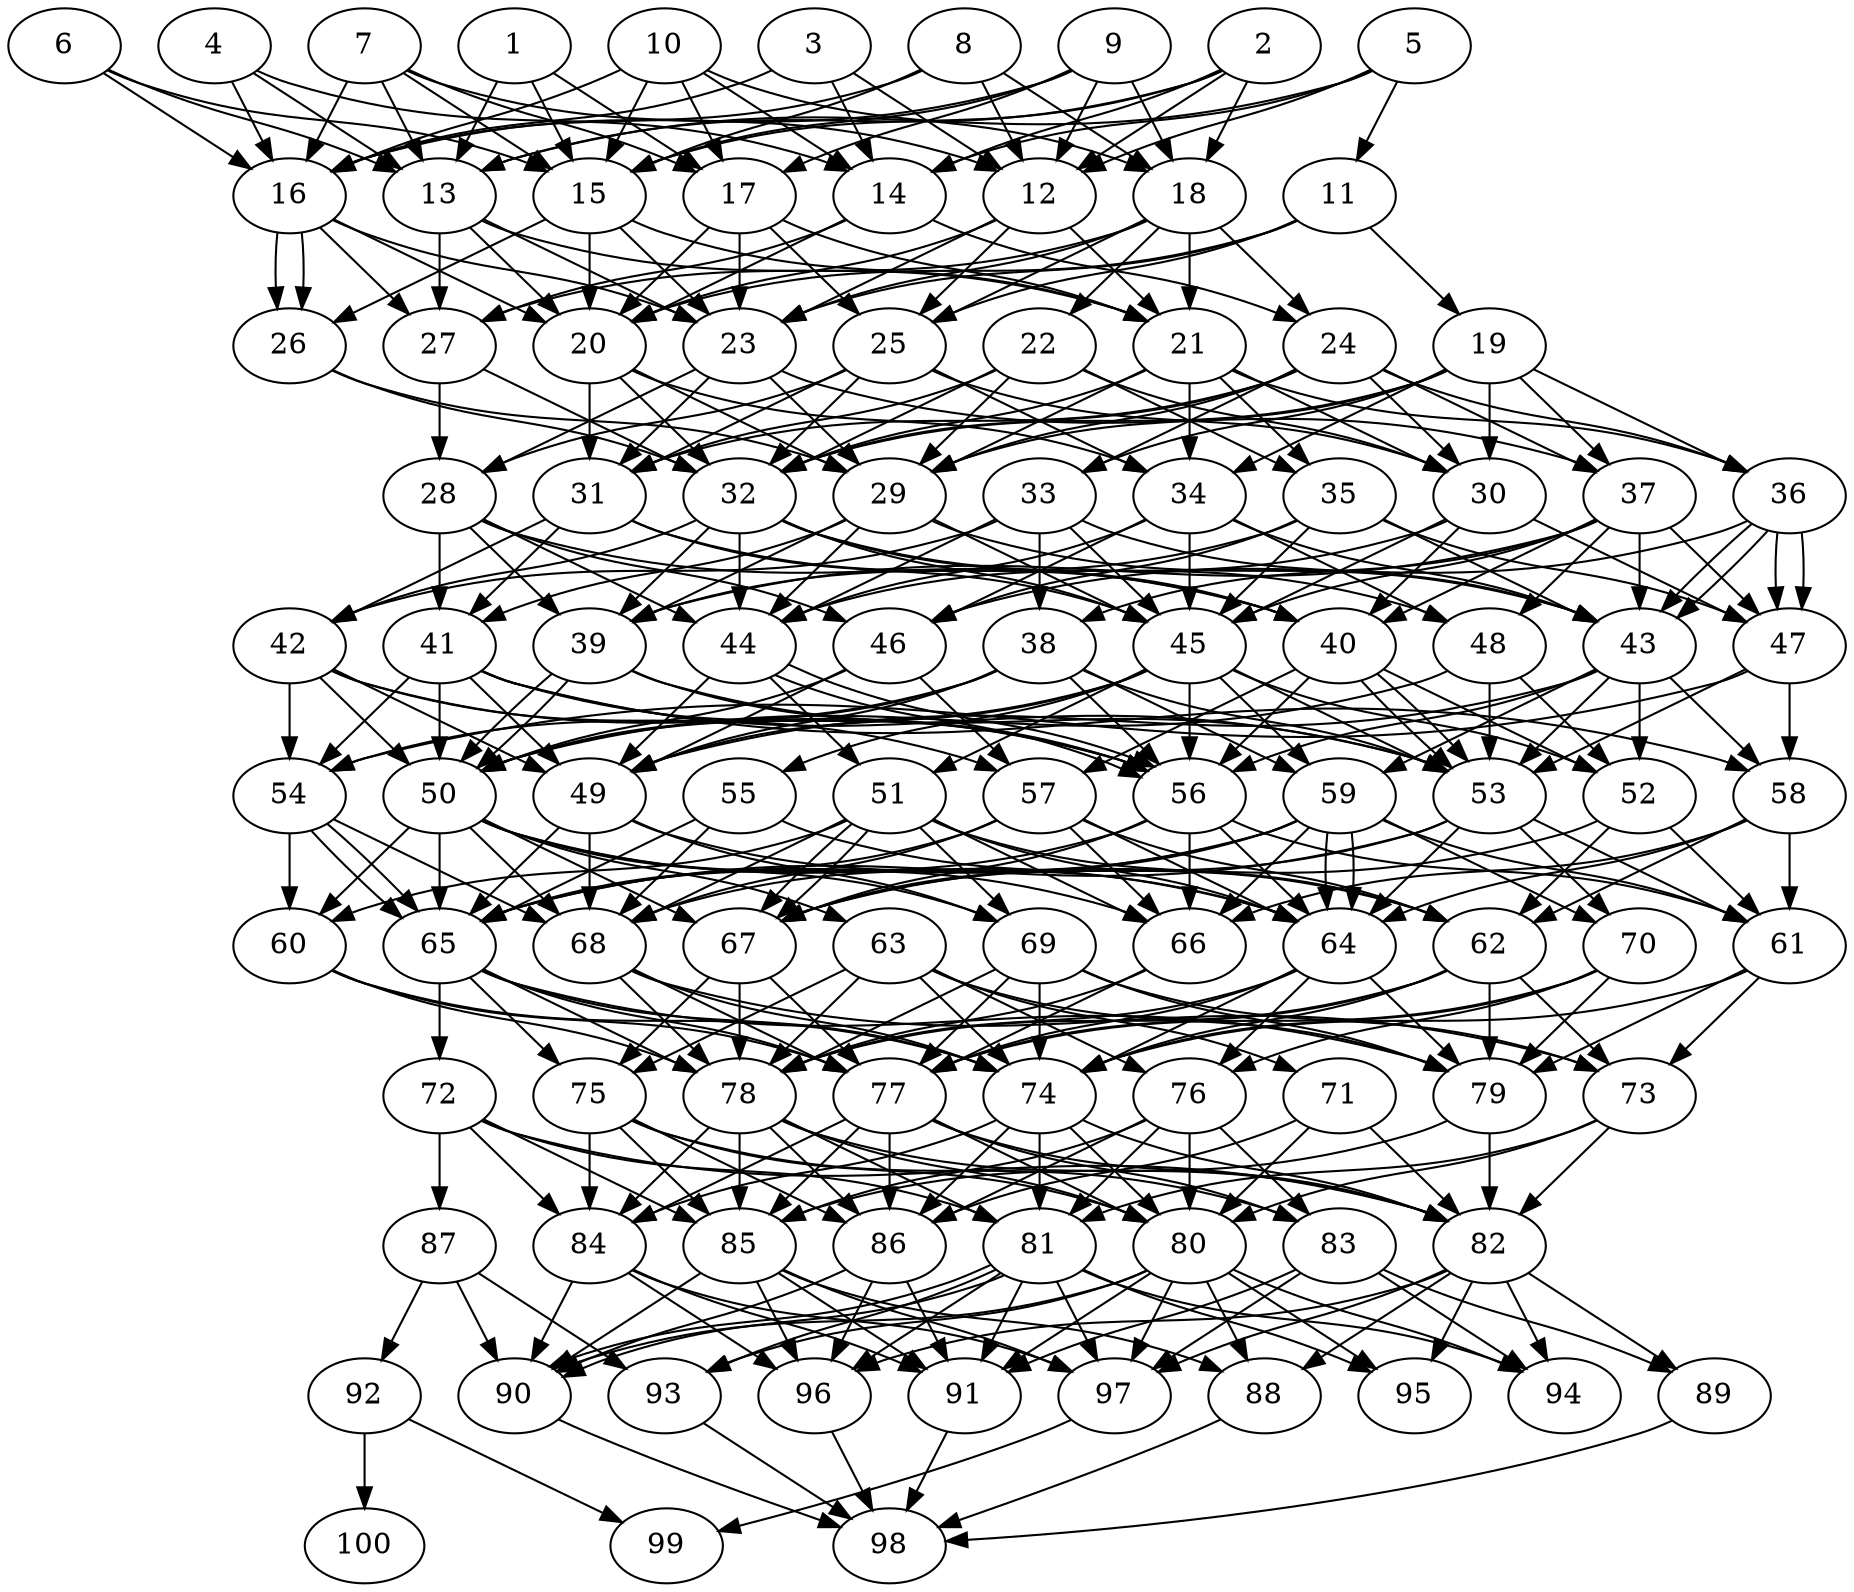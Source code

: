 // DAG automatically generated by daggen at Tue Jul 18 11:30:58 2017
// ./daggen --dot -n 100 --fat 0.5 --regular 0.8 --density 0.8 --jump 1 
digraph G {
  1 [size="41720555697", alpha="0.00"]
  1 -> 13 [size ="838860800"]
  1 -> 15 [size ="838860800"]
  1 -> 17 [size ="838860800"]
  2 [size="887405601004", alpha="0.00"]
  2 -> 12 [size ="536870912"]
  2 -> 13 [size ="536870912"]
  2 -> 14 [size ="536870912"]
  2 -> 15 [size ="536870912"]
  2 -> 18 [size ="536870912"]
  3 [size="55351728286", alpha="0.13"]
  3 -> 12 [size ="209715200"]
  3 -> 14 [size ="209715200"]
  3 -> 16 [size ="209715200"]
  4 [size="682438011632", alpha="0.19"]
  4 -> 13 [size ="536870912"]
  4 -> 14 [size ="536870912"]
  4 -> 16 [size ="536870912"]
  5 [size="7812416003", alpha="0.03"]
  5 -> 11 [size ="838860800"]
  5 -> 12 [size ="838860800"]
  5 -> 13 [size ="838860800"]
  5 -> 14 [size ="838860800"]
  6 [size="387884875304", alpha="0.07"]
  6 -> 13 [size ="411041792"]
  6 -> 15 [size ="411041792"]
  6 -> 16 [size ="411041792"]
  7 [size="134217728000", alpha="0.18"]
  7 -> 12 [size ="209715200"]
  7 -> 13 [size ="209715200"]
  7 -> 15 [size ="209715200"]
  7 -> 16 [size ="209715200"]
  7 -> 17 [size ="209715200"]
  8 [size="68719476736", alpha="0.05"]
  8 -> 12 [size ="134217728"]
  8 -> 15 [size ="134217728"]
  8 -> 16 [size ="134217728"]
  8 -> 18 [size ="134217728"]
  9 [size="231928233984", alpha="0.05"]
  9 -> 12 [size ="301989888"]
  9 -> 15 [size ="301989888"]
  9 -> 16 [size ="301989888"]
  9 -> 17 [size ="301989888"]
  9 -> 18 [size ="301989888"]
  10 [size="782757789696", alpha="0.05"]
  10 -> 14 [size ="679477248"]
  10 -> 15 [size ="679477248"]
  10 -> 16 [size ="679477248"]
  10 -> 17 [size ="679477248"]
  10 -> 18 [size ="679477248"]
  11 [size="29527902904", alpha="0.11"]
  11 -> 19 [size ="679477248"]
  11 -> 20 [size ="679477248"]
  11 -> 23 [size ="679477248"]
  11 -> 25 [size ="679477248"]
  12 [size="134217728000", alpha="0.06"]
  12 -> 20 [size ="209715200"]
  12 -> 21 [size ="209715200"]
  12 -> 23 [size ="209715200"]
  12 -> 25 [size ="209715200"]
  13 [size="8589934592", alpha="0.14"]
  13 -> 20 [size ="33554432"]
  13 -> 21 [size ="33554432"]
  13 -> 23 [size ="33554432"]
  13 -> 27 [size ="33554432"]
  14 [size="68719476736", alpha="0.14"]
  14 -> 20 [size ="134217728"]
  14 -> 24 [size ="134217728"]
  14 -> 27 [size ="134217728"]
  15 [size="1073741824000", alpha="0.04"]
  15 -> 20 [size ="838860800"]
  15 -> 21 [size ="838860800"]
  15 -> 23 [size ="838860800"]
  15 -> 26 [size ="838860800"]
  16 [size="2082871645", alpha="0.13"]
  16 -> 20 [size ="33554432"]
  16 -> 23 [size ="33554432"]
  16 -> 26 [size ="33554432"]
  16 -> 26 [size ="33554432"]
  16 -> 27 [size ="33554432"]
  17 [size="837669712924", alpha="0.13"]
  17 -> 20 [size ="679477248"]
  17 -> 21 [size ="679477248"]
  17 -> 23 [size ="679477248"]
  17 -> 25 [size ="679477248"]
  18 [size="231928233984", alpha="0.07"]
  18 -> 21 [size ="301989888"]
  18 -> 22 [size ="301989888"]
  18 -> 23 [size ="301989888"]
  18 -> 24 [size ="301989888"]
  18 -> 25 [size ="301989888"]
  18 -> 27 [size ="301989888"]
  19 [size="549755813888", alpha="0.02"]
  19 -> 29 [size ="536870912"]
  19 -> 30 [size ="536870912"]
  19 -> 32 [size ="536870912"]
  19 -> 33 [size ="536870912"]
  19 -> 34 [size ="536870912"]
  19 -> 36 [size ="536870912"]
  19 -> 37 [size ="536870912"]
  20 [size="19830547990", alpha="0.19"]
  20 -> 29 [size ="679477248"]
  20 -> 31 [size ="679477248"]
  20 -> 32 [size ="679477248"]
  20 -> 34 [size ="679477248"]
  21 [size="28991029248", alpha="0.09"]
  21 -> 29 [size ="75497472"]
  21 -> 30 [size ="75497472"]
  21 -> 32 [size ="75497472"]
  21 -> 34 [size ="75497472"]
  21 -> 35 [size ="75497472"]
  21 -> 36 [size ="75497472"]
  22 [size="368293445632", alpha="0.12"]
  22 -> 29 [size ="411041792"]
  22 -> 30 [size ="411041792"]
  22 -> 31 [size ="411041792"]
  22 -> 32 [size ="411041792"]
  22 -> 35 [size ="411041792"]
  23 [size="40953416138", alpha="0.01"]
  23 -> 28 [size ="838860800"]
  23 -> 29 [size ="838860800"]
  23 -> 31 [size ="838860800"]
  23 -> 37 [size ="838860800"]
  24 [size="549755813888", alpha="0.10"]
  24 -> 29 [size ="536870912"]
  24 -> 30 [size ="536870912"]
  24 -> 31 [size ="536870912"]
  24 -> 32 [size ="536870912"]
  24 -> 33 [size ="536870912"]
  24 -> 36 [size ="536870912"]
  24 -> 37 [size ="536870912"]
  25 [size="32949977753", alpha="0.09"]
  25 -> 28 [size ="838860800"]
  25 -> 30 [size ="838860800"]
  25 -> 31 [size ="838860800"]
  25 -> 32 [size ="838860800"]
  25 -> 34 [size ="838860800"]
  26 [size="5098379743", alpha="0.08"]
  26 -> 29 [size ="411041792"]
  26 -> 32 [size ="411041792"]
  27 [size="38894067041", alpha="0.16"]
  27 -> 28 [size ="838860800"]
  27 -> 32 [size ="838860800"]
  28 [size="1861803738", alpha="0.04"]
  28 -> 39 [size ="33554432"]
  28 -> 40 [size ="33554432"]
  28 -> 41 [size ="33554432"]
  28 -> 44 [size ="33554432"]
  28 -> 46 [size ="33554432"]
  29 [size="327144463322", alpha="0.05"]
  29 -> 39 [size ="411041792"]
  29 -> 41 [size ="411041792"]
  29 -> 43 [size ="411041792"]
  29 -> 44 [size ="411041792"]
  29 -> 45 [size ="411041792"]
  30 [size="88642913420", alpha="0.03"]
  30 -> 40 [size ="75497472"]
  30 -> 44 [size ="75497472"]
  30 -> 45 [size ="75497472"]
  30 -> 47 [size ="75497472"]
  31 [size="324001812909", alpha="0.04"]
  31 -> 40 [size ="301989888"]
  31 -> 41 [size ="301989888"]
  31 -> 42 [size ="301989888"]
  31 -> 45 [size ="301989888"]
  32 [size="39768353859", alpha="0.16"]
  32 -> 39 [size ="679477248"]
  32 -> 40 [size ="679477248"]
  32 -> 42 [size ="679477248"]
  32 -> 44 [size ="679477248"]
  32 -> 45 [size ="679477248"]
  32 -> 48 [size ="679477248"]
  33 [size="16877713146", alpha="0.02"]
  33 -> 38 [size ="301989888"]
  33 -> 42 [size ="301989888"]
  33 -> 43 [size ="301989888"]
  33 -> 44 [size ="301989888"]
  33 -> 45 [size ="301989888"]
  34 [size="191829358717", alpha="0.17"]
  34 -> 43 [size ="838860800"]
  34 -> 44 [size ="838860800"]
  34 -> 45 [size ="838860800"]
  34 -> 46 [size ="838860800"]
  34 -> 48 [size ="838860800"]
  35 [size="549755813888", alpha="0.15"]
  35 -> 39 [size ="536870912"]
  35 -> 43 [size ="536870912"]
  35 -> 45 [size ="536870912"]
  35 -> 46 [size ="536870912"]
  35 -> 47 [size ="536870912"]
  36 [size="591676870725", alpha="0.09"]
  36 -> 43 [size ="679477248"]
  36 -> 43 [size ="679477248"]
  36 -> 46 [size ="679477248"]
  36 -> 47 [size ="679477248"]
  36 -> 47 [size ="679477248"]
  37 [size="28471948327", alpha="0.20"]
  37 -> 38 [size ="679477248"]
  37 -> 39 [size ="679477248"]
  37 -> 40 [size ="679477248"]
  37 -> 43 [size ="679477248"]
  37 -> 45 [size ="679477248"]
  37 -> 47 [size ="679477248"]
  37 -> 48 [size ="679477248"]
  38 [size="196186131574", alpha="0.17"]
  38 -> 49 [size ="209715200"]
  38 -> 50 [size ="209715200"]
  38 -> 53 [size ="209715200"]
  38 -> 54 [size ="209715200"]
  38 -> 56 [size ="209715200"]
  38 -> 59 [size ="209715200"]
  39 [size="46447479155", alpha="0.00"]
  39 -> 50 [size ="75497472"]
  39 -> 50 [size ="75497472"]
  39 -> 53 [size ="75497472"]
  39 -> 56 [size ="75497472"]
  40 [size="6616535444", alpha="0.14"]
  40 -> 52 [size ="134217728"]
  40 -> 53 [size ="134217728"]
  40 -> 53 [size ="134217728"]
  40 -> 56 [size ="134217728"]
  40 -> 57 [size ="134217728"]
  41 [size="89050463721", alpha="0.11"]
  41 -> 49 [size ="411041792"]
  41 -> 50 [size ="411041792"]
  41 -> 53 [size ="411041792"]
  41 -> 54 [size ="411041792"]
  41 -> 56 [size ="411041792"]
  41 -> 58 [size ="411041792"]
  42 [size="851879121", alpha="0.14"]
  42 -> 49 [size ="33554432"]
  42 -> 50 [size ="33554432"]
  42 -> 54 [size ="33554432"]
  42 -> 56 [size ="33554432"]
  42 -> 57 [size ="33554432"]
  43 [size="68719476736", alpha="0.02"]
  43 -> 49 [size ="134217728"]
  43 -> 52 [size ="134217728"]
  43 -> 53 [size ="134217728"]
  43 -> 56 [size ="134217728"]
  43 -> 58 [size ="134217728"]
  43 -> 59 [size ="134217728"]
  44 [size="9874476260", alpha="0.08"]
  44 -> 49 [size ="301989888"]
  44 -> 51 [size ="301989888"]
  44 -> 56 [size ="301989888"]
  44 -> 56 [size ="301989888"]
  45 [size="807383066", alpha="0.08"]
  45 -> 49 [size ="33554432"]
  45 -> 50 [size ="33554432"]
  45 -> 51 [size ="33554432"]
  45 -> 52 [size ="33554432"]
  45 -> 53 [size ="33554432"]
  45 -> 55 [size ="33554432"]
  45 -> 56 [size ="33554432"]
  45 -> 59 [size ="33554432"]
  46 [size="24865551773", alpha="0.20"]
  46 -> 49 [size ="679477248"]
  46 -> 50 [size ="679477248"]
  46 -> 57 [size ="679477248"]
  47 [size="782757789696", alpha="0.02"]
  47 -> 53 [size ="679477248"]
  47 -> 54 [size ="679477248"]
  47 -> 58 [size ="679477248"]
  48 [size="8589934592", alpha="0.13"]
  48 -> 50 [size ="33554432"]
  48 -> 52 [size ="33554432"]
  48 -> 53 [size ="33554432"]
  49 [size="27510430649", alpha="0.16"]
  49 -> 64 [size ="679477248"]
  49 -> 65 [size ="679477248"]
  49 -> 68 [size ="679477248"]
  49 -> 69 [size ="679477248"]
  50 [size="888128001981", alpha="0.04"]
  50 -> 60 [size ="838860800"]
  50 -> 63 [size ="838860800"]
  50 -> 64 [size ="838860800"]
  50 -> 65 [size ="838860800"]
  50 -> 66 [size ="838860800"]
  50 -> 67 [size ="838860800"]
  50 -> 68 [size ="838860800"]
  50 -> 69 [size ="838860800"]
  51 [size="667252624147", alpha="0.04"]
  51 -> 60 [size ="411041792"]
  51 -> 62 [size ="411041792"]
  51 -> 64 [size ="411041792"]
  51 -> 66 [size ="411041792"]
  51 -> 67 [size ="411041792"]
  51 -> 67 [size ="411041792"]
  51 -> 68 [size ="411041792"]
  51 -> 69 [size ="411041792"]
  52 [size="11897445592", alpha="0.10"]
  52 -> 61 [size ="209715200"]
  52 -> 62 [size ="209715200"]
  52 -> 67 [size ="209715200"]
  53 [size="107016970356", alpha="0.20"]
  53 -> 61 [size ="75497472"]
  53 -> 64 [size ="75497472"]
  53 -> 65 [size ="75497472"]
  53 -> 67 [size ="75497472"]
  53 -> 70 [size ="75497472"]
  54 [size="129979369893", alpha="0.06"]
  54 -> 60 [size ="301989888"]
  54 -> 65 [size ="301989888"]
  54 -> 65 [size ="301989888"]
  54 -> 68 [size ="301989888"]
  55 [size="231928233984", alpha="0.11"]
  55 -> 62 [size ="301989888"]
  55 -> 65 [size ="301989888"]
  55 -> 68 [size ="301989888"]
  56 [size="549755813888", alpha="0.10"]
  56 -> 61 [size ="536870912"]
  56 -> 64 [size ="536870912"]
  56 -> 65 [size ="536870912"]
  56 -> 66 [size ="536870912"]
  56 -> 67 [size ="536870912"]
  57 [size="14859567384", alpha="0.12"]
  57 -> 62 [size ="536870912"]
  57 -> 64 [size ="536870912"]
  57 -> 65 [size ="536870912"]
  57 -> 66 [size ="536870912"]
  57 -> 68 [size ="536870912"]
  58 [size="1196252200421", alpha="0.11"]
  58 -> 61 [size ="838860800"]
  58 -> 62 [size ="838860800"]
  58 -> 64 [size ="838860800"]
  58 -> 66 [size ="838860800"]
  59 [size="233089067076", alpha="0.05"]
  59 -> 61 [size ="679477248"]
  59 -> 64 [size ="679477248"]
  59 -> 64 [size ="679477248"]
  59 -> 65 [size ="679477248"]
  59 -> 66 [size ="679477248"]
  59 -> 67 [size ="679477248"]
  59 -> 68 [size ="679477248"]
  59 -> 70 [size ="679477248"]
  60 [size="566454731992", alpha="0.02"]
  60 -> 74 [size ="838860800"]
  60 -> 77 [size ="838860800"]
  60 -> 78 [size ="838860800"]
  61 [size="68719476736", alpha="0.14"]
  61 -> 73 [size ="134217728"]
  61 -> 74 [size ="134217728"]
  61 -> 79 [size ="134217728"]
  62 [size="150584126888", alpha="0.05"]
  62 -> 73 [size ="536870912"]
  62 -> 74 [size ="536870912"]
  62 -> 77 [size ="536870912"]
  62 -> 78 [size ="536870912"]
  62 -> 79 [size ="536870912"]
  63 [size="678669952297", alpha="0.14"]
  63 -> 71 [size ="838860800"]
  63 -> 74 [size ="838860800"]
  63 -> 75 [size ="838860800"]
  63 -> 76 [size ="838860800"]
  63 -> 78 [size ="838860800"]
  63 -> 79 [size ="838860800"]
  64 [size="465407784472", alpha="0.05"]
  64 -> 74 [size ="301989888"]
  64 -> 76 [size ="301989888"]
  64 -> 77 [size ="301989888"]
  64 -> 78 [size ="301989888"]
  64 -> 79 [size ="301989888"]
  65 [size="4767003994", alpha="0.04"]
  65 -> 72 [size ="134217728"]
  65 -> 74 [size ="134217728"]
  65 -> 75 [size ="134217728"]
  65 -> 77 [size ="134217728"]
  65 -> 78 [size ="134217728"]
  65 -> 79 [size ="134217728"]
  66 [size="150265741272", alpha="0.02"]
  66 -> 77 [size ="134217728"]
  66 -> 78 [size ="134217728"]
  67 [size="782757789696", alpha="0.15"]
  67 -> 75 [size ="679477248"]
  67 -> 77 [size ="679477248"]
  67 -> 78 [size ="679477248"]
  68 [size="188795226541", alpha="0.02"]
  68 -> 73 [size ="679477248"]
  68 -> 74 [size ="679477248"]
  68 -> 77 [size ="679477248"]
  68 -> 78 [size ="679477248"]
  69 [size="25213246340", alpha="0.08"]
  69 -> 73 [size ="411041792"]
  69 -> 74 [size ="411041792"]
  69 -> 77 [size ="411041792"]
  69 -> 78 [size ="411041792"]
  69 -> 79 [size ="411041792"]
  70 [size="8589934592", alpha="0.20"]
  70 -> 74 [size ="33554432"]
  70 -> 76 [size ="33554432"]
  70 -> 77 [size ="33554432"]
  70 -> 79 [size ="33554432"]
  71 [size="68719476736", alpha="0.16"]
  71 -> 80 [size ="134217728"]
  71 -> 82 [size ="134217728"]
  71 -> 86 [size ="134217728"]
  72 [size="134217728000", alpha="0.13"]
  72 -> 81 [size ="209715200"]
  72 -> 82 [size ="209715200"]
  72 -> 84 [size ="209715200"]
  72 -> 85 [size ="209715200"]
  72 -> 87 [size ="209715200"]
  73 [size="12888145497", alpha="0.14"]
  73 -> 80 [size ="209715200"]
  73 -> 81 [size ="209715200"]
  73 -> 82 [size ="209715200"]
  74 [size="481807556188", alpha="0.08"]
  74 -> 80 [size ="411041792"]
  74 -> 81 [size ="411041792"]
  74 -> 82 [size ="411041792"]
  74 -> 84 [size ="411041792"]
  74 -> 86 [size ="411041792"]
  75 [size="25924051725", alpha="0.01"]
  75 -> 80 [size ="75497472"]
  75 -> 83 [size ="75497472"]
  75 -> 84 [size ="75497472"]
  75 -> 85 [size ="75497472"]
  75 -> 86 [size ="75497472"]
  76 [size="16057781657", alpha="0.16"]
  76 -> 80 [size ="75497472"]
  76 -> 81 [size ="75497472"]
  76 -> 83 [size ="75497472"]
  76 -> 85 [size ="75497472"]
  76 -> 86 [size ="75497472"]
  77 [size="1383667261330", alpha="0.20"]
  77 -> 80 [size ="838860800"]
  77 -> 82 [size ="838860800"]
  77 -> 83 [size ="838860800"]
  77 -> 84 [size ="838860800"]
  77 -> 85 [size ="838860800"]
  77 -> 86 [size ="838860800"]
  78 [size="38111245914", alpha="0.01"]
  78 -> 80 [size ="679477248"]
  78 -> 81 [size ="679477248"]
  78 -> 82 [size ="679477248"]
  78 -> 84 [size ="679477248"]
  78 -> 85 [size ="679477248"]
  78 -> 86 [size ="679477248"]
  79 [size="143605846380", alpha="0.13"]
  79 -> 82 [size ="134217728"]
  79 -> 85 [size ="134217728"]
  80 [size="440313048260", alpha="0.18"]
  80 -> 88 [size ="301989888"]
  80 -> 90 [size ="301989888"]
  80 -> 91 [size ="301989888"]
  80 -> 93 [size ="301989888"]
  80 -> 94 [size ="301989888"]
  80 -> 95 [size ="301989888"]
  80 -> 97 [size ="301989888"]
  81 [size="339318915209", alpha="0.10"]
  81 -> 90 [size ="679477248"]
  81 -> 90 [size ="679477248"]
  81 -> 91 [size ="679477248"]
  81 -> 93 [size ="679477248"]
  81 -> 94 [size ="679477248"]
  81 -> 95 [size ="679477248"]
  81 -> 96 [size ="679477248"]
  81 -> 97 [size ="679477248"]
  82 [size="782757789696", alpha="0.01"]
  82 -> 88 [size ="679477248"]
  82 -> 89 [size ="679477248"]
  82 -> 94 [size ="679477248"]
  82 -> 95 [size ="679477248"]
  82 -> 96 [size ="679477248"]
  82 -> 97 [size ="679477248"]
  83 [size="94767051877", alpha="0.13"]
  83 -> 89 [size ="301989888"]
  83 -> 91 [size ="301989888"]
  83 -> 94 [size ="301989888"]
  83 -> 97 [size ="301989888"]
  84 [size="8589934592", alpha="0.01"]
  84 -> 90 [size ="33554432"]
  84 -> 91 [size ="33554432"]
  84 -> 96 [size ="33554432"]
  84 -> 97 [size ="33554432"]
  85 [size="6238555149", alpha="0.01"]
  85 -> 88 [size ="134217728"]
  85 -> 90 [size ="134217728"]
  85 -> 91 [size ="134217728"]
  85 -> 96 [size ="134217728"]
  85 -> 97 [size ="134217728"]
  86 [size="2674347978", alpha="0.16"]
  86 -> 90 [size ="301989888"]
  86 -> 91 [size ="301989888"]
  86 -> 96 [size ="301989888"]
  87 [size="549755813888", alpha="0.04"]
  87 -> 90 [size ="536870912"]
  87 -> 92 [size ="536870912"]
  87 -> 93 [size ="536870912"]
  88 [size="912776053014", alpha="0.13"]
  88 -> 98 [size ="679477248"]
  89 [size="39676977841", alpha="0.17"]
  89 -> 98 [size ="838860800"]
  90 [size="7799750464", alpha="0.11"]
  90 -> 98 [size ="33554432"]
  91 [size="718990093", alpha="0.05"]
  91 -> 98 [size ="75497472"]
  92 [size="68719476736", alpha="0.10"]
  92 -> 99 [size ="134217728"]
  92 -> 100 [size ="134217728"]
  93 [size="142961909434", alpha="0.19"]
  93 -> 98 [size ="209715200"]
  94 [size="8913087320", alpha="0.01"]
  95 [size="151792742355", alpha="0.06"]
  96 [size="1073741824000", alpha="0.19"]
  96 -> 98 [size ="838860800"]
  97 [size="421207825", alpha="0.03"]
  97 -> 99 [size ="33554432"]
  98 [size="81282454121", alpha="0.05"]
  99 [size="834616891212", alpha="0.00"]
  100 [size="21243061642", alpha="0.00"]
}
